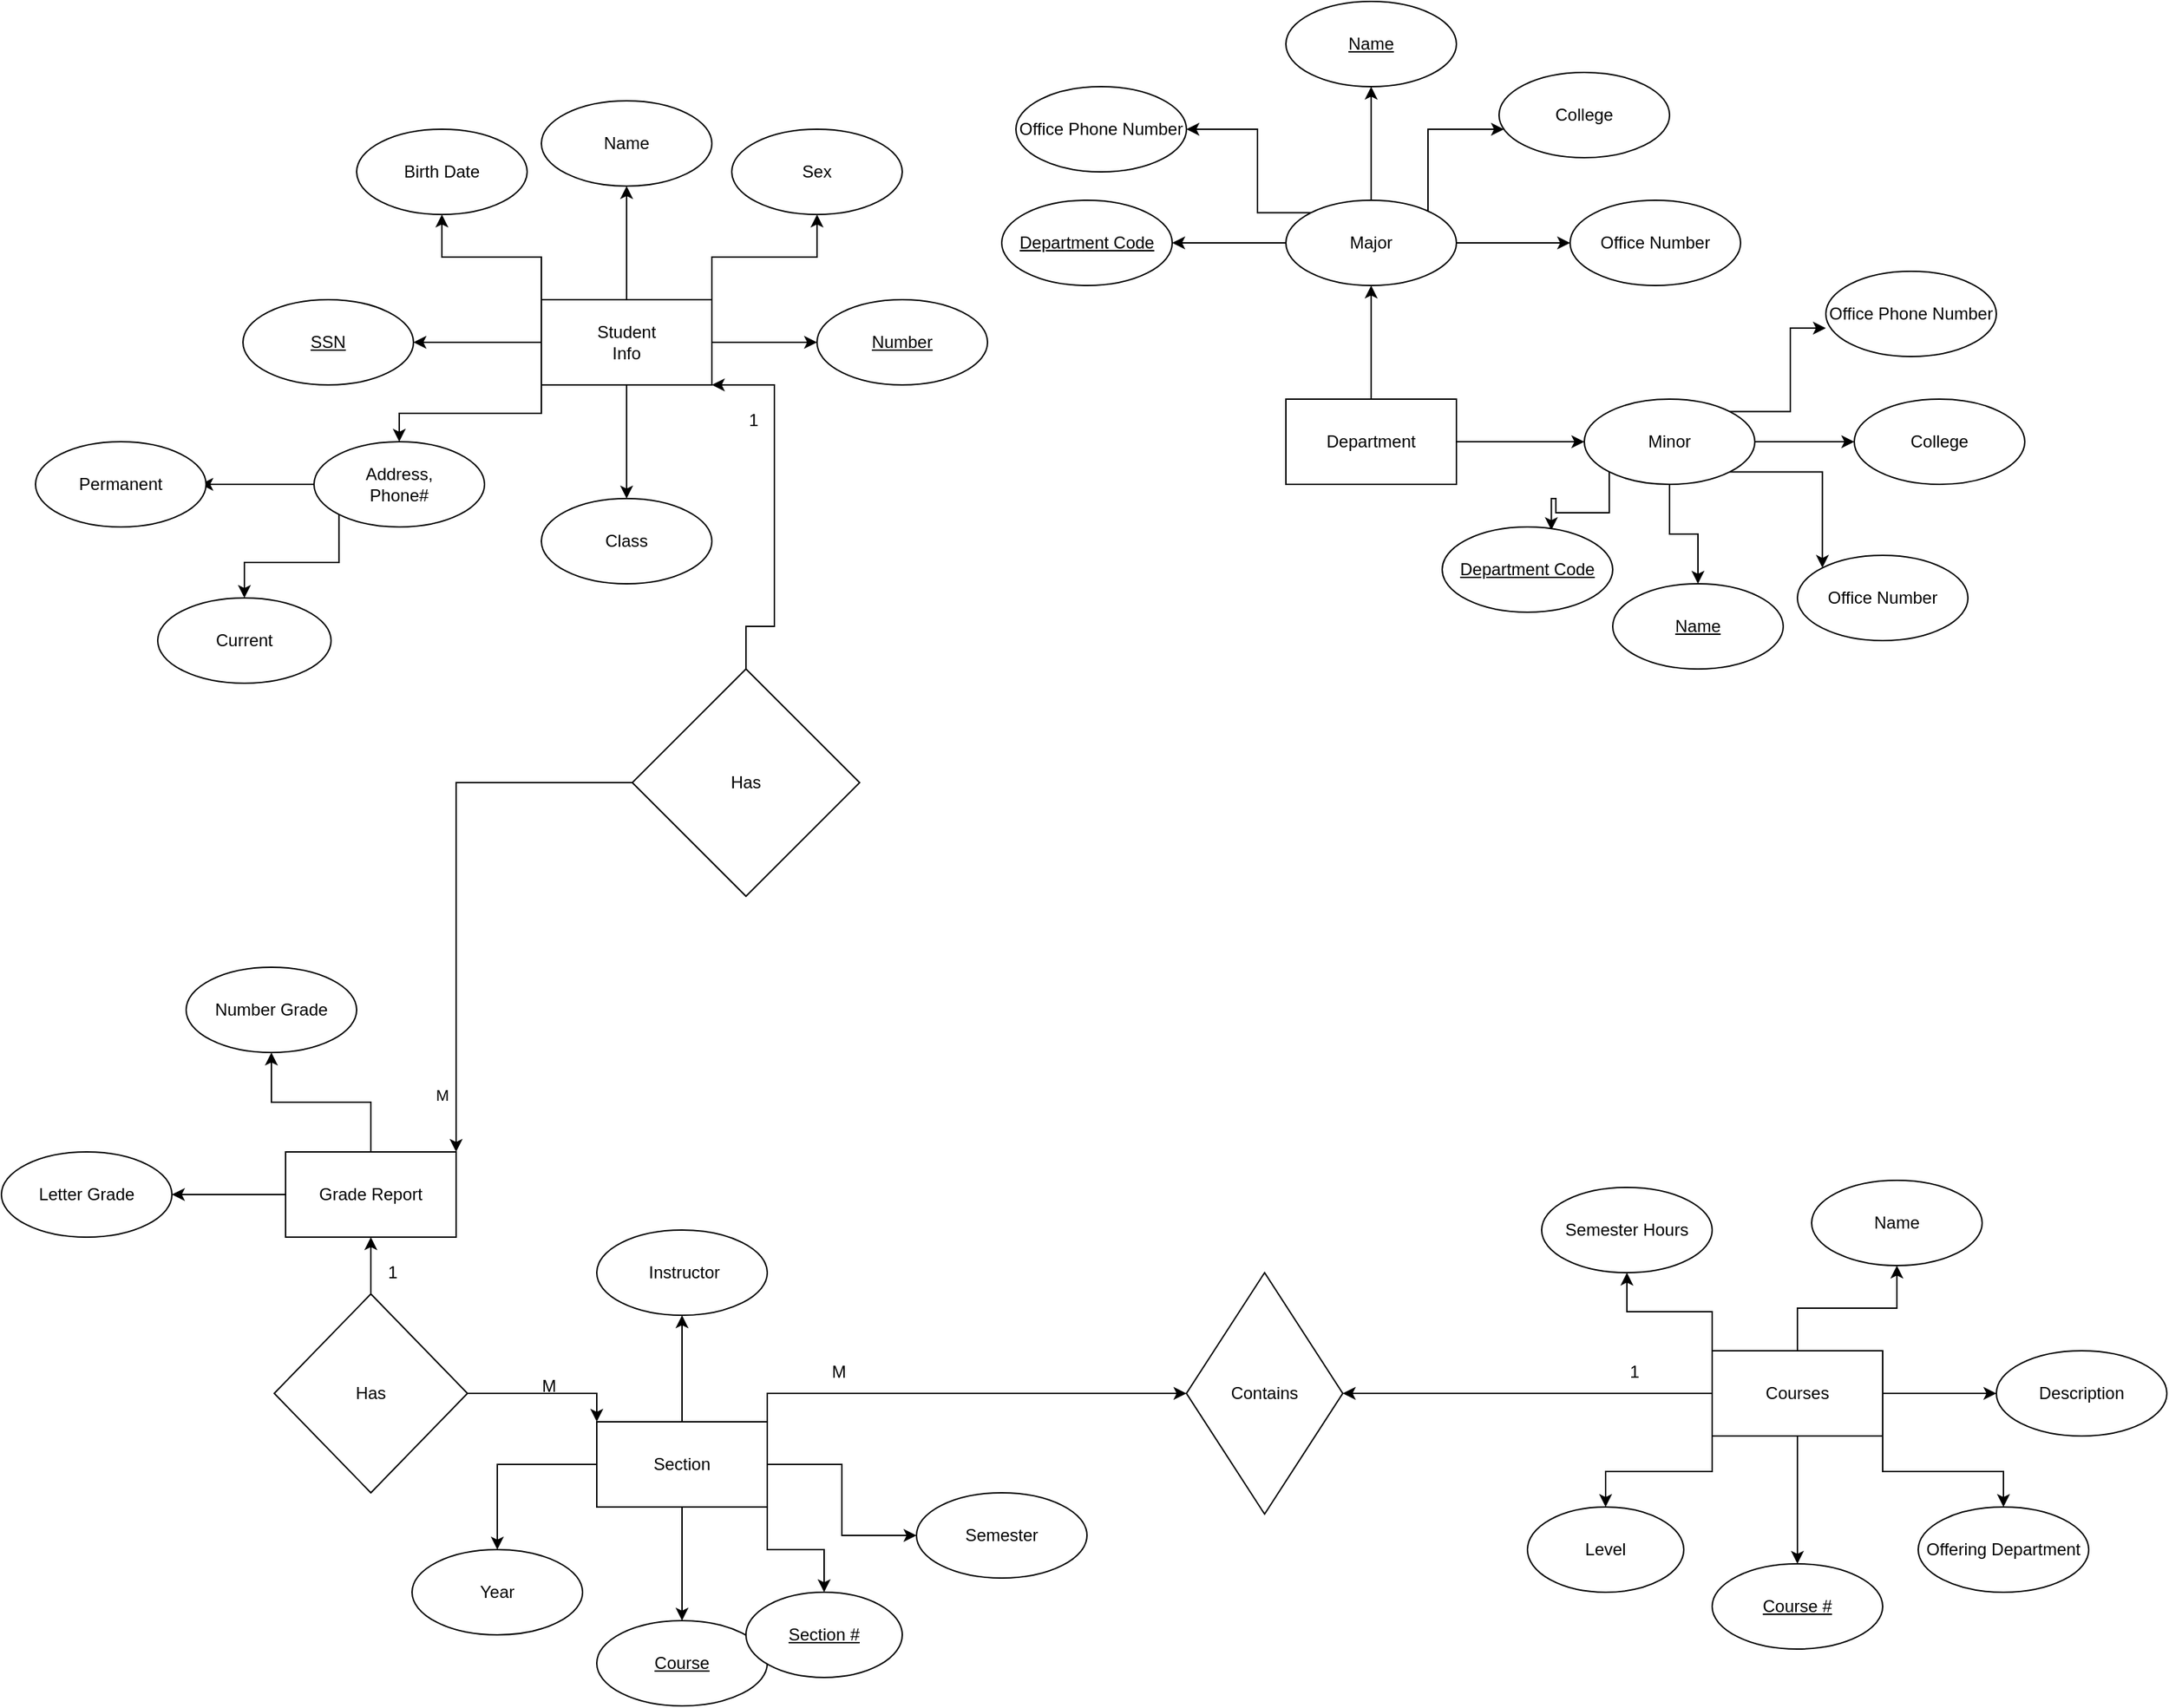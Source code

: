 <mxfile version="20.3.0" type="github">
  <diagram id="zFlE2u5ejGgroSx8xkql" name="Page-1">
    <mxGraphModel dx="2447" dy="1929" grid="1" gridSize="10" guides="1" tooltips="1" connect="1" arrows="1" fold="1" page="1" pageScale="1" pageWidth="850" pageHeight="1100" math="0" shadow="0">
      <root>
        <mxCell id="0" />
        <mxCell id="1" parent="0" />
        <mxCell id="GccgbvjNberS2pracw50-70" value="" style="edgeStyle=orthogonalEdgeStyle;rounded=0;orthogonalLoop=1;jettySize=auto;html=1;" edge="1" parent="1" source="GccgbvjNberS2pracw50-47" target="GccgbvjNberS2pracw50-69">
          <mxGeometry relative="1" as="geometry" />
        </mxCell>
        <mxCell id="GccgbvjNberS2pracw50-72" value="" style="edgeStyle=orthogonalEdgeStyle;rounded=0;orthogonalLoop=1;jettySize=auto;html=1;" edge="1" parent="1" source="GccgbvjNberS2pracw50-47" target="GccgbvjNberS2pracw50-71">
          <mxGeometry relative="1" as="geometry" />
        </mxCell>
        <mxCell id="GccgbvjNberS2pracw50-47" value="Department" style="rounded=0;whiteSpace=wrap;html=1;" vertex="1" parent="1">
          <mxGeometry x="650" y="170" width="120" height="60" as="geometry" />
        </mxCell>
        <mxCell id="GccgbvjNberS2pracw50-51" value="" style="edgeStyle=orthogonalEdgeStyle;rounded=0;orthogonalLoop=1;jettySize=auto;html=1;" edge="1" parent="1" source="GccgbvjNberS2pracw50-48" target="GccgbvjNberS2pracw50-50">
          <mxGeometry relative="1" as="geometry" />
        </mxCell>
        <mxCell id="GccgbvjNberS2pracw50-53" value="" style="edgeStyle=orthogonalEdgeStyle;rounded=0;orthogonalLoop=1;jettySize=auto;html=1;" edge="1" parent="1" source="GccgbvjNberS2pracw50-48" target="GccgbvjNberS2pracw50-52">
          <mxGeometry relative="1" as="geometry" />
        </mxCell>
        <mxCell id="GccgbvjNberS2pracw50-55" value="" style="edgeStyle=orthogonalEdgeStyle;rounded=0;orthogonalLoop=1;jettySize=auto;html=1;" edge="1" parent="1" source="GccgbvjNberS2pracw50-48" target="GccgbvjNberS2pracw50-54">
          <mxGeometry relative="1" as="geometry" />
        </mxCell>
        <mxCell id="GccgbvjNberS2pracw50-56" style="edgeStyle=orthogonalEdgeStyle;rounded=0;orthogonalLoop=1;jettySize=auto;html=1;exitX=0;exitY=0;exitDx=0;exitDy=0;" edge="1" parent="1" source="GccgbvjNberS2pracw50-48" target="GccgbvjNberS2pracw50-57">
          <mxGeometry relative="1" as="geometry">
            <mxPoint x="56" y="20" as="targetPoint" />
          </mxGeometry>
        </mxCell>
        <mxCell id="GccgbvjNberS2pracw50-58" style="edgeStyle=orthogonalEdgeStyle;rounded=0;orthogonalLoop=1;jettySize=auto;html=1;exitX=1;exitY=0;exitDx=0;exitDy=0;" edge="1" parent="1" source="GccgbvjNberS2pracw50-48" target="GccgbvjNberS2pracw50-59">
          <mxGeometry relative="1" as="geometry">
            <mxPoint x="320" y="30" as="targetPoint" />
          </mxGeometry>
        </mxCell>
        <mxCell id="GccgbvjNberS2pracw50-60" style="edgeStyle=orthogonalEdgeStyle;rounded=0;orthogonalLoop=1;jettySize=auto;html=1;exitX=0;exitY=1;exitDx=0;exitDy=0;" edge="1" parent="1" source="GccgbvjNberS2pracw50-48" target="GccgbvjNberS2pracw50-61">
          <mxGeometry relative="1" as="geometry">
            <mxPoint x="26" y="240" as="targetPoint" />
          </mxGeometry>
        </mxCell>
        <mxCell id="GccgbvjNberS2pracw50-67" value="" style="edgeStyle=orthogonalEdgeStyle;rounded=0;orthogonalLoop=1;jettySize=auto;html=1;" edge="1" parent="1" source="GccgbvjNberS2pracw50-48" target="GccgbvjNberS2pracw50-66">
          <mxGeometry relative="1" as="geometry" />
        </mxCell>
        <mxCell id="GccgbvjNberS2pracw50-48" value="Student&lt;br&gt;Info" style="whiteSpace=wrap;html=1;" vertex="1" parent="1">
          <mxGeometry x="126" y="100" width="120" height="60" as="geometry" />
        </mxCell>
        <mxCell id="GccgbvjNberS2pracw50-50" value="Name" style="ellipse;whiteSpace=wrap;html=1;" vertex="1" parent="1">
          <mxGeometry x="126" y="-40" width="120" height="60" as="geometry" />
        </mxCell>
        <mxCell id="GccgbvjNberS2pracw50-52" value="&lt;u&gt;Number&lt;/u&gt;" style="ellipse;whiteSpace=wrap;html=1;" vertex="1" parent="1">
          <mxGeometry x="320" y="100" width="120" height="60" as="geometry" />
        </mxCell>
        <mxCell id="GccgbvjNberS2pracw50-54" value="&lt;u&gt;SSN&lt;/u&gt;" style="ellipse;whiteSpace=wrap;html=1;" vertex="1" parent="1">
          <mxGeometry x="-84" y="100" width="120" height="60" as="geometry" />
        </mxCell>
        <mxCell id="GccgbvjNberS2pracw50-57" value="Birth Date" style="ellipse;whiteSpace=wrap;html=1;" vertex="1" parent="1">
          <mxGeometry x="-4" y="-20" width="120" height="60" as="geometry" />
        </mxCell>
        <mxCell id="GccgbvjNberS2pracw50-59" value="Sex" style="ellipse;whiteSpace=wrap;html=1;" vertex="1" parent="1">
          <mxGeometry x="260" y="-20" width="120" height="60" as="geometry" />
        </mxCell>
        <mxCell id="GccgbvjNberS2pracw50-63" value="" style="edgeStyle=orthogonalEdgeStyle;rounded=0;orthogonalLoop=1;jettySize=auto;html=1;" edge="1" parent="1" source="GccgbvjNberS2pracw50-61">
          <mxGeometry relative="1" as="geometry">
            <mxPoint x="-114" y="230" as="targetPoint" />
          </mxGeometry>
        </mxCell>
        <mxCell id="GccgbvjNberS2pracw50-64" style="edgeStyle=orthogonalEdgeStyle;rounded=0;orthogonalLoop=1;jettySize=auto;html=1;exitX=0;exitY=1;exitDx=0;exitDy=0;" edge="1" parent="1" source="GccgbvjNberS2pracw50-61" target="GccgbvjNberS2pracw50-65">
          <mxGeometry relative="1" as="geometry">
            <mxPoint x="-16" y="340" as="targetPoint" />
          </mxGeometry>
        </mxCell>
        <mxCell id="GccgbvjNberS2pracw50-61" value="Address,&lt;br&gt;Phone#" style="ellipse;whiteSpace=wrap;html=1;" vertex="1" parent="1">
          <mxGeometry x="-34" y="200" width="120" height="60" as="geometry" />
        </mxCell>
        <mxCell id="GccgbvjNberS2pracw50-62" value="Permanent" style="ellipse;whiteSpace=wrap;html=1;" vertex="1" parent="1">
          <mxGeometry x="-230" y="200" width="120" height="60" as="geometry" />
        </mxCell>
        <mxCell id="GccgbvjNberS2pracw50-65" value="Current" style="ellipse;whiteSpace=wrap;html=1;" vertex="1" parent="1">
          <mxGeometry x="-144" y="310" width="122" height="60" as="geometry" />
        </mxCell>
        <mxCell id="GccgbvjNberS2pracw50-66" value="Class" style="ellipse;whiteSpace=wrap;html=1;" vertex="1" parent="1">
          <mxGeometry x="126" y="240" width="120" height="60" as="geometry" />
        </mxCell>
        <mxCell id="GccgbvjNberS2pracw50-76" value="" style="edgeStyle=orthogonalEdgeStyle;rounded=0;orthogonalLoop=1;jettySize=auto;html=1;" edge="1" parent="1" source="GccgbvjNberS2pracw50-69" target="GccgbvjNberS2pracw50-75">
          <mxGeometry relative="1" as="geometry" />
        </mxCell>
        <mxCell id="GccgbvjNberS2pracw50-78" value="" style="edgeStyle=orthogonalEdgeStyle;rounded=0;orthogonalLoop=1;jettySize=auto;html=1;" edge="1" parent="1" source="GccgbvjNberS2pracw50-69" target="GccgbvjNberS2pracw50-77">
          <mxGeometry relative="1" as="geometry" />
        </mxCell>
        <mxCell id="GccgbvjNberS2pracw50-80" value="" style="edgeStyle=orthogonalEdgeStyle;rounded=0;orthogonalLoop=1;jettySize=auto;html=1;" edge="1" parent="1" source="GccgbvjNberS2pracw50-69" target="GccgbvjNberS2pracw50-79">
          <mxGeometry relative="1" as="geometry" />
        </mxCell>
        <mxCell id="GccgbvjNberS2pracw50-81" style="edgeStyle=orthogonalEdgeStyle;rounded=0;orthogonalLoop=1;jettySize=auto;html=1;exitX=0;exitY=0;exitDx=0;exitDy=0;" edge="1" parent="1" source="GccgbvjNberS2pracw50-69" target="GccgbvjNberS2pracw50-82">
          <mxGeometry relative="1" as="geometry">
            <mxPoint x="590" y="-60" as="targetPoint" />
            <Array as="points">
              <mxPoint x="630" y="39" />
              <mxPoint x="630" y="-20" />
            </Array>
          </mxGeometry>
        </mxCell>
        <mxCell id="GccgbvjNberS2pracw50-83" style="edgeStyle=orthogonalEdgeStyle;rounded=0;orthogonalLoop=1;jettySize=auto;html=1;exitX=1;exitY=0;exitDx=0;exitDy=0;" edge="1" parent="1" source="GccgbvjNberS2pracw50-69" target="GccgbvjNberS2pracw50-84">
          <mxGeometry relative="1" as="geometry">
            <mxPoint x="830" y="-50" as="targetPoint" />
            <Array as="points">
              <mxPoint x="750" y="39" />
              <mxPoint x="750" y="-20" />
            </Array>
          </mxGeometry>
        </mxCell>
        <mxCell id="GccgbvjNberS2pracw50-69" value="Major" style="ellipse;whiteSpace=wrap;html=1;rounded=0;" vertex="1" parent="1">
          <mxGeometry x="650" y="30" width="120" height="60" as="geometry" />
        </mxCell>
        <mxCell id="GccgbvjNberS2pracw50-90" style="edgeStyle=orthogonalEdgeStyle;rounded=0;orthogonalLoop=1;jettySize=auto;html=1;exitX=0;exitY=1;exitDx=0;exitDy=0;entryX=0.64;entryY=0.037;entryDx=0;entryDy=0;entryPerimeter=0;" edge="1" parent="1" source="GccgbvjNberS2pracw50-71" target="GccgbvjNberS2pracw50-89">
          <mxGeometry relative="1" as="geometry" />
        </mxCell>
        <mxCell id="GccgbvjNberS2pracw50-91" style="edgeStyle=orthogonalEdgeStyle;rounded=0;orthogonalLoop=1;jettySize=auto;html=1;exitX=0.5;exitY=1;exitDx=0;exitDy=0;entryX=0.5;entryY=0;entryDx=0;entryDy=0;" edge="1" parent="1" source="GccgbvjNberS2pracw50-71" target="GccgbvjNberS2pracw50-87">
          <mxGeometry relative="1" as="geometry" />
        </mxCell>
        <mxCell id="GccgbvjNberS2pracw50-92" style="edgeStyle=orthogonalEdgeStyle;rounded=0;orthogonalLoop=1;jettySize=auto;html=1;exitX=1;exitY=1;exitDx=0;exitDy=0;entryX=0;entryY=0;entryDx=0;entryDy=0;" edge="1" parent="1" source="GccgbvjNberS2pracw50-71" target="GccgbvjNberS2pracw50-85">
          <mxGeometry relative="1" as="geometry" />
        </mxCell>
        <mxCell id="GccgbvjNberS2pracw50-93" value="" style="edgeStyle=orthogonalEdgeStyle;rounded=0;orthogonalLoop=1;jettySize=auto;html=1;" edge="1" parent="1" source="GccgbvjNberS2pracw50-71" target="GccgbvjNberS2pracw50-86">
          <mxGeometry relative="1" as="geometry" />
        </mxCell>
        <mxCell id="GccgbvjNberS2pracw50-94" style="edgeStyle=orthogonalEdgeStyle;rounded=0;orthogonalLoop=1;jettySize=auto;html=1;exitX=1;exitY=0;exitDx=0;exitDy=0;entryX=0;entryY=0.667;entryDx=0;entryDy=0;entryPerimeter=0;" edge="1" parent="1" source="GccgbvjNberS2pracw50-71" target="GccgbvjNberS2pracw50-88">
          <mxGeometry relative="1" as="geometry" />
        </mxCell>
        <mxCell id="GccgbvjNberS2pracw50-71" value="Minor" style="ellipse;whiteSpace=wrap;html=1;rounded=0;" vertex="1" parent="1">
          <mxGeometry x="860" y="170" width="120" height="60" as="geometry" />
        </mxCell>
        <mxCell id="GccgbvjNberS2pracw50-75" value="&lt;u&gt;Name&lt;/u&gt;" style="ellipse;whiteSpace=wrap;html=1;rounded=0;" vertex="1" parent="1">
          <mxGeometry x="650" y="-110" width="120" height="60" as="geometry" />
        </mxCell>
        <mxCell id="GccgbvjNberS2pracw50-77" value="Office Number" style="ellipse;whiteSpace=wrap;html=1;rounded=0;" vertex="1" parent="1">
          <mxGeometry x="850" y="30" width="120" height="60" as="geometry" />
        </mxCell>
        <mxCell id="GccgbvjNberS2pracw50-79" value="&lt;u&gt;Department Code&lt;/u&gt;" style="ellipse;whiteSpace=wrap;html=1;rounded=0;" vertex="1" parent="1">
          <mxGeometry x="450" y="30" width="120" height="60" as="geometry" />
        </mxCell>
        <mxCell id="GccgbvjNberS2pracw50-82" value="Office Phone Number" style="ellipse;whiteSpace=wrap;html=1;" vertex="1" parent="1">
          <mxGeometry x="460" y="-50" width="120" height="60" as="geometry" />
        </mxCell>
        <mxCell id="GccgbvjNberS2pracw50-84" value="College" style="ellipse;whiteSpace=wrap;html=1;" vertex="1" parent="1">
          <mxGeometry x="800" y="-60" width="120" height="60" as="geometry" />
        </mxCell>
        <mxCell id="GccgbvjNberS2pracw50-85" value="Office Number" style="ellipse;whiteSpace=wrap;html=1;rounded=0;" vertex="1" parent="1">
          <mxGeometry x="1010" y="280" width="120" height="60" as="geometry" />
        </mxCell>
        <mxCell id="GccgbvjNberS2pracw50-86" value="College" style="ellipse;whiteSpace=wrap;html=1;" vertex="1" parent="1">
          <mxGeometry x="1050" y="170" width="120" height="60" as="geometry" />
        </mxCell>
        <mxCell id="GccgbvjNberS2pracw50-87" value="&lt;u&gt;Name&lt;/u&gt;" style="ellipse;whiteSpace=wrap;html=1;rounded=0;" vertex="1" parent="1">
          <mxGeometry x="880" y="300" width="120" height="60" as="geometry" />
        </mxCell>
        <mxCell id="GccgbvjNberS2pracw50-88" value="Office Phone Number" style="ellipse;whiteSpace=wrap;html=1;" vertex="1" parent="1">
          <mxGeometry x="1030" y="80" width="120" height="60" as="geometry" />
        </mxCell>
        <mxCell id="GccgbvjNberS2pracw50-89" value="&lt;u&gt;Department Code&lt;/u&gt;" style="ellipse;whiteSpace=wrap;html=1;rounded=0;" vertex="1" parent="1">
          <mxGeometry x="760" y="260" width="120" height="60" as="geometry" />
        </mxCell>
        <mxCell id="GccgbvjNberS2pracw50-187" value="" style="edgeStyle=orthogonalEdgeStyle;rounded=0;orthogonalLoop=1;jettySize=auto;html=1;" edge="1" parent="1" source="GccgbvjNberS2pracw50-121" target="GccgbvjNberS2pracw50-186">
          <mxGeometry relative="1" as="geometry" />
        </mxCell>
        <mxCell id="GccgbvjNberS2pracw50-189" value="" style="edgeStyle=orthogonalEdgeStyle;rounded=0;orthogonalLoop=1;jettySize=auto;html=1;" edge="1" parent="1" source="GccgbvjNberS2pracw50-121" target="GccgbvjNberS2pracw50-188">
          <mxGeometry relative="1" as="geometry" />
        </mxCell>
        <mxCell id="GccgbvjNberS2pracw50-121" value="Grade Report" style="whiteSpace=wrap;html=1;" vertex="1" parent="1">
          <mxGeometry x="-54" y="700" width="120" height="60" as="geometry" />
        </mxCell>
        <mxCell id="GccgbvjNberS2pracw50-128" style="edgeStyle=orthogonalEdgeStyle;rounded=0;orthogonalLoop=1;jettySize=auto;html=1;exitX=0.5;exitY=0;exitDx=0;exitDy=0;entryX=1;entryY=1;entryDx=0;entryDy=0;" edge="1" parent="1" source="GccgbvjNberS2pracw50-122" target="GccgbvjNberS2pracw50-48">
          <mxGeometry relative="1" as="geometry">
            <Array as="points">
              <mxPoint x="270" y="330" />
              <mxPoint x="290" y="330" />
              <mxPoint x="290" y="160" />
            </Array>
          </mxGeometry>
        </mxCell>
        <mxCell id="GccgbvjNberS2pracw50-129" style="edgeStyle=orthogonalEdgeStyle;rounded=0;orthogonalLoop=1;jettySize=auto;html=1;entryX=1;entryY=0;entryDx=0;entryDy=0;" edge="1" parent="1" source="GccgbvjNberS2pracw50-122" target="GccgbvjNberS2pracw50-121">
          <mxGeometry relative="1" as="geometry">
            <mxPoint x="216" y="470" as="sourcePoint" />
          </mxGeometry>
        </mxCell>
        <mxCell id="GccgbvjNberS2pracw50-130" value="M" style="edgeLabel;html=1;align=center;verticalAlign=middle;resizable=0;points=[];" vertex="1" connectable="0" parent="GccgbvjNberS2pracw50-129">
          <mxGeometry x="0.84" y="-1" relative="1" as="geometry">
            <mxPoint x="-9" y="-10" as="offset" />
          </mxGeometry>
        </mxCell>
        <mxCell id="GccgbvjNberS2pracw50-122" value="Has" style="rhombus;whiteSpace=wrap;html=1;" vertex="1" parent="1">
          <mxGeometry x="190" y="360" width="160" height="160" as="geometry" />
        </mxCell>
        <mxCell id="GccgbvjNberS2pracw50-131" value="1" style="text;html=1;align=center;verticalAlign=middle;resizable=0;points=[];autosize=1;strokeColor=none;fillColor=none;" vertex="1" parent="1">
          <mxGeometry x="260" y="170" width="30" height="30" as="geometry" />
        </mxCell>
        <mxCell id="GccgbvjNberS2pracw50-168" value="" style="edgeStyle=orthogonalEdgeStyle;rounded=0;orthogonalLoop=1;jettySize=auto;html=1;" edge="1" parent="1" source="GccgbvjNberS2pracw50-173" target="GccgbvjNberS2pracw50-174">
          <mxGeometry relative="1" as="geometry" />
        </mxCell>
        <mxCell id="GccgbvjNberS2pracw50-169" value="" style="edgeStyle=orthogonalEdgeStyle;rounded=0;orthogonalLoop=1;jettySize=auto;html=1;" edge="1" parent="1" source="GccgbvjNberS2pracw50-173" target="GccgbvjNberS2pracw50-175">
          <mxGeometry relative="1" as="geometry" />
        </mxCell>
        <mxCell id="GccgbvjNberS2pracw50-170" value="" style="edgeStyle=orthogonalEdgeStyle;rounded=0;orthogonalLoop=1;jettySize=auto;html=1;" edge="1" parent="1" source="GccgbvjNberS2pracw50-173" target="GccgbvjNberS2pracw50-176">
          <mxGeometry relative="1" as="geometry" />
        </mxCell>
        <mxCell id="GccgbvjNberS2pracw50-171" style="edgeStyle=orthogonalEdgeStyle;rounded=0;orthogonalLoop=1;jettySize=auto;html=1;exitX=0;exitY=0.5;exitDx=0;exitDy=0;" edge="1" parent="1" source="GccgbvjNberS2pracw50-173" target="GccgbvjNberS2pracw50-177">
          <mxGeometry relative="1" as="geometry">
            <mxPoint x="105" y="920" as="targetPoint" />
          </mxGeometry>
        </mxCell>
        <mxCell id="GccgbvjNberS2pracw50-172" style="edgeStyle=orthogonalEdgeStyle;rounded=0;orthogonalLoop=1;jettySize=auto;html=1;exitX=1;exitY=1;exitDx=0;exitDy=0;" edge="1" parent="1" source="GccgbvjNberS2pracw50-173" target="GccgbvjNberS2pracw50-178">
          <mxGeometry relative="1" as="geometry">
            <mxPoint x="385" y="1020" as="targetPoint" />
          </mxGeometry>
        </mxCell>
        <mxCell id="GccgbvjNberS2pracw50-205" style="edgeStyle=orthogonalEdgeStyle;rounded=0;orthogonalLoop=1;jettySize=auto;html=1;exitX=1;exitY=0;exitDx=0;exitDy=0;entryX=0;entryY=0.5;entryDx=0;entryDy=0;" edge="1" parent="1" source="GccgbvjNberS2pracw50-173" target="GccgbvjNberS2pracw50-203">
          <mxGeometry relative="1" as="geometry" />
        </mxCell>
        <mxCell id="GccgbvjNberS2pracw50-173" value="Section&lt;br&gt;" style="whiteSpace=wrap;html=1;" vertex="1" parent="1">
          <mxGeometry x="165" y="890" width="120" height="60" as="geometry" />
        </mxCell>
        <mxCell id="GccgbvjNberS2pracw50-174" value="&amp;nbsp;Instructor" style="ellipse;whiteSpace=wrap;html=1;" vertex="1" parent="1">
          <mxGeometry x="165" y="755" width="120" height="60" as="geometry" />
        </mxCell>
        <mxCell id="GccgbvjNberS2pracw50-175" value="Semester" style="ellipse;whiteSpace=wrap;html=1;" vertex="1" parent="1">
          <mxGeometry x="390" y="940" width="120" height="60" as="geometry" />
        </mxCell>
        <mxCell id="GccgbvjNberS2pracw50-176" value="&lt;u&gt;Course&lt;/u&gt;" style="ellipse;whiteSpace=wrap;html=1;" vertex="1" parent="1">
          <mxGeometry x="165" y="1030" width="120" height="60" as="geometry" />
        </mxCell>
        <mxCell id="GccgbvjNberS2pracw50-177" value="Year" style="ellipse;whiteSpace=wrap;html=1;" vertex="1" parent="1">
          <mxGeometry x="35" y="980" width="120" height="60" as="geometry" />
        </mxCell>
        <mxCell id="GccgbvjNberS2pracw50-178" value="&lt;u&gt;Section #&lt;/u&gt;" style="ellipse;whiteSpace=wrap;html=1;" vertex="1" parent="1">
          <mxGeometry x="270" y="1010" width="110" height="60" as="geometry" />
        </mxCell>
        <mxCell id="GccgbvjNberS2pracw50-180" style="edgeStyle=orthogonalEdgeStyle;rounded=0;orthogonalLoop=1;jettySize=auto;html=1;exitX=1;exitY=0.5;exitDx=0;exitDy=0;entryX=0;entryY=0;entryDx=0;entryDy=0;" edge="1" parent="1" source="GccgbvjNberS2pracw50-179" target="GccgbvjNberS2pracw50-173">
          <mxGeometry relative="1" as="geometry" />
        </mxCell>
        <mxCell id="GccgbvjNberS2pracw50-181" value="" style="edgeStyle=orthogonalEdgeStyle;rounded=0;orthogonalLoop=1;jettySize=auto;html=1;" edge="1" parent="1" source="GccgbvjNberS2pracw50-179" target="GccgbvjNberS2pracw50-121">
          <mxGeometry relative="1" as="geometry" />
        </mxCell>
        <mxCell id="GccgbvjNberS2pracw50-179" value="Has" style="rhombus;whiteSpace=wrap;html=1;" vertex="1" parent="1">
          <mxGeometry x="-62" y="800" width="136" height="140" as="geometry" />
        </mxCell>
        <mxCell id="GccgbvjNberS2pracw50-182" value="1" style="text;html=1;align=center;verticalAlign=middle;resizable=0;points=[];autosize=1;strokeColor=none;fillColor=none;" vertex="1" parent="1">
          <mxGeometry x="6" y="770" width="30" height="30" as="geometry" />
        </mxCell>
        <mxCell id="GccgbvjNberS2pracw50-183" value="M" style="text;html=1;align=center;verticalAlign=middle;resizable=0;points=[];autosize=1;strokeColor=none;fillColor=none;" vertex="1" parent="1">
          <mxGeometry x="116" y="850" width="30" height="30" as="geometry" />
        </mxCell>
        <mxCell id="GccgbvjNberS2pracw50-186" value="Letter Grade" style="ellipse;whiteSpace=wrap;html=1;" vertex="1" parent="1">
          <mxGeometry x="-254" y="700" width="120" height="60" as="geometry" />
        </mxCell>
        <mxCell id="GccgbvjNberS2pracw50-188" value="Number Grade" style="ellipse;whiteSpace=wrap;html=1;" vertex="1" parent="1">
          <mxGeometry x="-124" y="570" width="120" height="60" as="geometry" />
        </mxCell>
        <mxCell id="GccgbvjNberS2pracw50-190" value="" style="edgeStyle=orthogonalEdgeStyle;rounded=0;orthogonalLoop=1;jettySize=auto;html=1;" edge="1" parent="1" source="GccgbvjNberS2pracw50-196" target="GccgbvjNberS2pracw50-197">
          <mxGeometry relative="1" as="geometry" />
        </mxCell>
        <mxCell id="GccgbvjNberS2pracw50-191" value="" style="edgeStyle=orthogonalEdgeStyle;rounded=0;orthogonalLoop=1;jettySize=auto;html=1;" edge="1" parent="1" source="GccgbvjNberS2pracw50-196" target="GccgbvjNberS2pracw50-198">
          <mxGeometry relative="1" as="geometry" />
        </mxCell>
        <mxCell id="GccgbvjNberS2pracw50-192" value="" style="edgeStyle=orthogonalEdgeStyle;rounded=0;orthogonalLoop=1;jettySize=auto;html=1;" edge="1" parent="1" source="GccgbvjNberS2pracw50-196" target="GccgbvjNberS2pracw50-199">
          <mxGeometry relative="1" as="geometry" />
        </mxCell>
        <mxCell id="GccgbvjNberS2pracw50-194" style="edgeStyle=orthogonalEdgeStyle;rounded=0;orthogonalLoop=1;jettySize=auto;html=1;exitX=0;exitY=1;exitDx=0;exitDy=0;" edge="1" parent="1" source="GccgbvjNberS2pracw50-196" target="GccgbvjNberS2pracw50-201">
          <mxGeometry relative="1" as="geometry">
            <mxPoint x="835" y="990" as="targetPoint" />
          </mxGeometry>
        </mxCell>
        <mxCell id="GccgbvjNberS2pracw50-195" style="edgeStyle=orthogonalEdgeStyle;rounded=0;orthogonalLoop=1;jettySize=auto;html=1;exitX=1;exitY=1;exitDx=0;exitDy=0;" edge="1" parent="1" source="GccgbvjNberS2pracw50-196" target="GccgbvjNberS2pracw50-202">
          <mxGeometry relative="1" as="geometry">
            <mxPoint x="1155" y="990" as="targetPoint" />
          </mxGeometry>
        </mxCell>
        <mxCell id="GccgbvjNberS2pracw50-208" style="edgeStyle=orthogonalEdgeStyle;rounded=0;orthogonalLoop=1;jettySize=auto;html=1;exitX=0;exitY=0;exitDx=0;exitDy=0;entryX=0.5;entryY=1;entryDx=0;entryDy=0;" edge="1" parent="1" source="GccgbvjNberS2pracw50-196" target="GccgbvjNberS2pracw50-200">
          <mxGeometry relative="1" as="geometry" />
        </mxCell>
        <mxCell id="GccgbvjNberS2pracw50-209" style="edgeStyle=orthogonalEdgeStyle;rounded=0;orthogonalLoop=1;jettySize=auto;html=1;exitX=0;exitY=0.5;exitDx=0;exitDy=0;entryX=1;entryY=0.5;entryDx=0;entryDy=0;" edge="1" parent="1" source="GccgbvjNberS2pracw50-196" target="GccgbvjNberS2pracw50-203">
          <mxGeometry relative="1" as="geometry" />
        </mxCell>
        <mxCell id="GccgbvjNberS2pracw50-196" value="Courses" style="whiteSpace=wrap;html=1;" vertex="1" parent="1">
          <mxGeometry x="950" y="840" width="120" height="60" as="geometry" />
        </mxCell>
        <mxCell id="GccgbvjNberS2pracw50-197" value="Name" style="ellipse;whiteSpace=wrap;html=1;" vertex="1" parent="1">
          <mxGeometry x="1020" y="720" width="120" height="60" as="geometry" />
        </mxCell>
        <mxCell id="GccgbvjNberS2pracw50-198" value="Description" style="ellipse;whiteSpace=wrap;html=1;" vertex="1" parent="1">
          <mxGeometry x="1150" y="840" width="120" height="60" as="geometry" />
        </mxCell>
        <mxCell id="GccgbvjNberS2pracw50-199" value="&lt;u&gt;Course #&lt;/u&gt;" style="ellipse;whiteSpace=wrap;html=1;" vertex="1" parent="1">
          <mxGeometry x="950" y="990" width="120" height="60" as="geometry" />
        </mxCell>
        <mxCell id="GccgbvjNberS2pracw50-200" value="Semester Hours" style="ellipse;whiteSpace=wrap;html=1;" vertex="1" parent="1">
          <mxGeometry x="830" y="725" width="120" height="60" as="geometry" />
        </mxCell>
        <mxCell id="GccgbvjNberS2pracw50-201" value="Level" style="ellipse;whiteSpace=wrap;html=1;" vertex="1" parent="1">
          <mxGeometry x="820" y="950" width="110" height="60" as="geometry" />
        </mxCell>
        <mxCell id="GccgbvjNberS2pracw50-202" value="Offering Department" style="ellipse;whiteSpace=wrap;html=1;" vertex="1" parent="1">
          <mxGeometry x="1095" y="950" width="120" height="60" as="geometry" />
        </mxCell>
        <mxCell id="GccgbvjNberS2pracw50-203" value="Contains" style="rhombus;whiteSpace=wrap;html=1;" vertex="1" parent="1">
          <mxGeometry x="580" y="785" width="110" height="170" as="geometry" />
        </mxCell>
        <mxCell id="GccgbvjNberS2pracw50-206" value="M" style="text;html=1;align=center;verticalAlign=middle;resizable=0;points=[];autosize=1;strokeColor=none;fillColor=none;" vertex="1" parent="1">
          <mxGeometry x="320" y="840" width="30" height="30" as="geometry" />
        </mxCell>
        <mxCell id="GccgbvjNberS2pracw50-207" value="1" style="text;html=1;align=center;verticalAlign=middle;resizable=0;points=[];autosize=1;strokeColor=none;fillColor=none;" vertex="1" parent="1">
          <mxGeometry x="880" y="840" width="30" height="30" as="geometry" />
        </mxCell>
      </root>
    </mxGraphModel>
  </diagram>
</mxfile>
